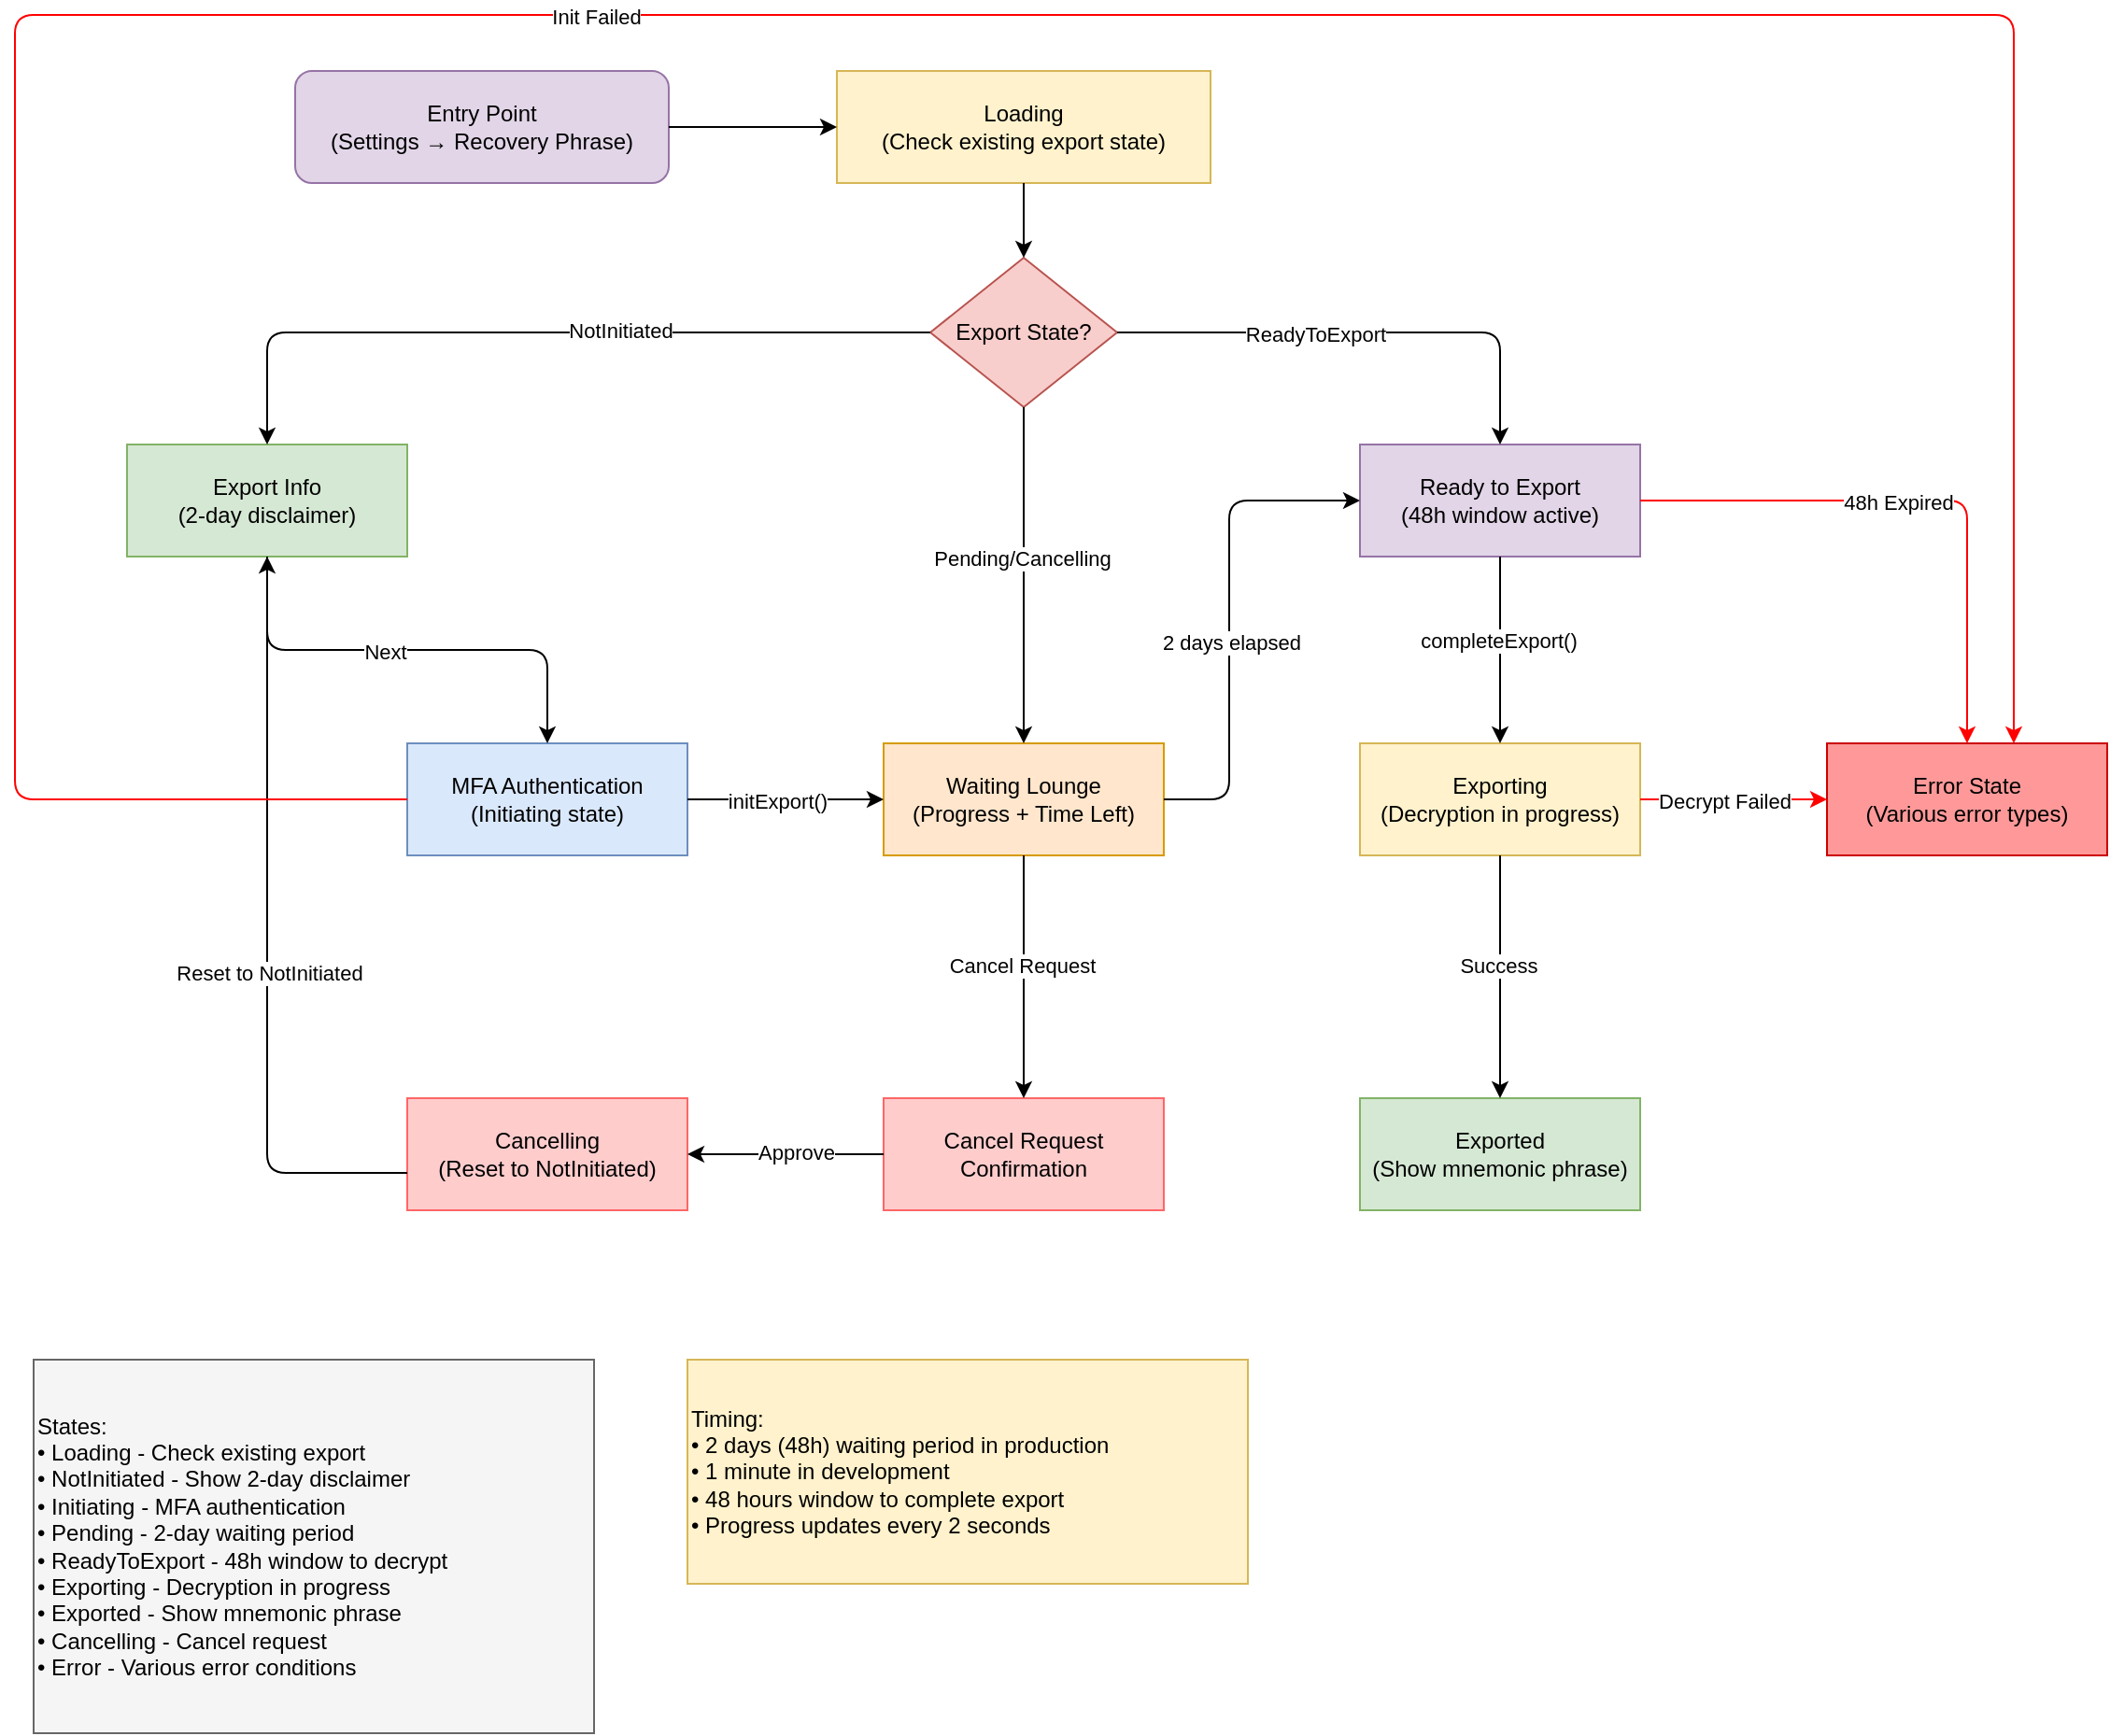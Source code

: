 <mxfile>
    <diagram id="gh1iMCYW_ueQ46zEKvBv" name="Seedless Recovery Phrase Export Flow">
        <mxGraphModel dx="1819" dy="1086" grid="1" gridSize="10" guides="1" tooltips="1" connect="1" arrows="1" fold="1" page="1" pageScale="1" pageWidth="1200" pageHeight="1600" math="0" shadow="0">
            <root>
                <mxCell id="0"/>
                <mxCell id="1" parent="0"/>
                <mxCell id="entry" value="Entry Point&#xa;(Settings → Recovery Phrase)" style="rounded=1;whiteSpace=wrap;html=1;fillColor=#e1d5e7;strokeColor=#9673a6;" parent="1" vertex="1">
                    <mxGeometry x="190" y="60" width="200" height="60" as="geometry"/>
                </mxCell>
                <mxCell id="loading" value="Loading&#xa;(Check existing export state)" style="rounded=0;whiteSpace=wrap;html=1;fillColor=#fff2cc;strokeColor=#d6b656;" parent="1" vertex="1">
                    <mxGeometry x="480" y="60" width="200" height="60" as="geometry"/>
                </mxCell>
                <mxCell id="stateDecision" value="Export State?" style="rhombus;whiteSpace=wrap;html=1;fillColor=#f8cecc;strokeColor=#b85450;" parent="1" vertex="1">
                    <mxGeometry x="530" y="160" width="100" height="80" as="geometry"/>
                </mxCell>
                <mxCell id="exportInfo" value="Export Info&#xa;(2-day disclaimer)" style="rounded=0;whiteSpace=wrap;html=1;fillColor=#d5e8d4;strokeColor=#82b366;" parent="1" vertex="1">
                    <mxGeometry x="100" y="260" width="150" height="60" as="geometry"/>
                </mxCell>
                <mxCell id="mfaAuth" value="MFA Authentication&#xa;(Initiating state)" style="rounded=0;whiteSpace=wrap;html=1;fillColor=#dae8fc;strokeColor=#6c8ebf;" parent="1" vertex="1">
                    <mxGeometry x="250" y="420" width="150" height="60" as="geometry"/>
                </mxCell>
                <mxCell id="waitingLounge" value="Waiting Lounge&#xa;(Progress + Time Left)" style="rounded=0;whiteSpace=wrap;html=1;fillColor=#ffe6cc;strokeColor=#d79b00;" parent="1" vertex="1">
                    <mxGeometry x="505" y="420" width="150" height="60" as="geometry"/>
                </mxCell>
                <mxCell id="readyToExport" value="Ready to Export&#xa;(48h window active)" style="rounded=0;whiteSpace=wrap;html=1;fillColor=#e1d5e7;strokeColor=#9673a6;" parent="1" vertex="1">
                    <mxGeometry x="760" y="260" width="150" height="60" as="geometry"/>
                </mxCell>
                <mxCell id="exporting" value="Exporting&#xa;(Decryption in progress)" style="rounded=0;whiteSpace=wrap;html=1;fillColor=#fff2cc;strokeColor=#d6b656;" parent="1" vertex="1">
                    <mxGeometry x="760" y="420" width="150" height="60" as="geometry"/>
                </mxCell>
                <mxCell id="exported" value="Exported&#xa;(Show mnemonic phrase)" style="rounded=0;whiteSpace=wrap;html=1;fillColor=#d5e8d4;strokeColor=#82b366;" parent="1" vertex="1">
                    <mxGeometry x="760" y="610" width="150" height="60" as="geometry"/>
                </mxCell>
                <mxCell id="cancelRequest" value="Cancel Request&#xa;Confirmation" style="rounded=0;whiteSpace=wrap;html=1;fillColor=#ffcccc;strokeColor=#ff6666;" parent="1" vertex="1">
                    <mxGeometry x="505" y="610" width="150" height="60" as="geometry"/>
                </mxCell>
                <mxCell id="cancelling" value="Cancelling&#xa;(Reset to NotInitiated)" style="rounded=0;whiteSpace=wrap;html=1;fillColor=#ffcccc;strokeColor=#ff6666;" parent="1" vertex="1">
                    <mxGeometry x="250" y="610" width="150" height="60" as="geometry"/>
                </mxCell>
                <mxCell id="errorState" value="Error State&#xa;(Various error types)" style="rounded=0;whiteSpace=wrap;html=1;fillColor=#ff9999;strokeColor=#cc0000;" parent="1" vertex="1">
                    <mxGeometry x="1010" y="420" width="150" height="60" as="geometry"/>
                </mxCell>
                <mxCell id="e1" style="edgeStyle=orthogonalEdgeStyle;html=1;" parent="1" source="entry" target="loading" edge="1">
                    <mxGeometry relative="1" as="geometry"/>
                </mxCell>
                <mxCell id="e2" style="edgeStyle=orthogonalEdgeStyle;html=1;" parent="1" source="loading" target="stateDecision" edge="1">
                    <mxGeometry relative="1" as="geometry"/>
                </mxCell>
                <mxCell id="e3" style="edgeStyle=orthogonalEdgeStyle;html=1;" parent="1" source="stateDecision" target="exportInfo" edge="1">
                    <mxGeometry relative="1" as="geometry"/>
                </mxCell>
                <mxCell id="l1" value="NotInitiated" style="edgeLabel;html=1;align=center;verticalAlign=middle;resizable=0;points=[];" parent="e3" vertex="1" connectable="0">
                    <mxGeometry x="-0.2" y="-1" relative="1" as="geometry">
                        <mxPoint as="offset"/>
                    </mxGeometry>
                </mxCell>
                <mxCell id="e4" style="edgeStyle=orthogonalEdgeStyle;html=1;" parent="1" source="stateDecision" target="waitingLounge" edge="1">
                    <mxGeometry relative="1" as="geometry"/>
                </mxCell>
                <mxCell id="l2" value="Pending/Cancelling" style="edgeLabel;html=1;align=center;verticalAlign=middle;resizable=0;points=[];" parent="e4" vertex="1" connectable="0">
                    <mxGeometry x="-0.1" y="-1" relative="1" as="geometry">
                        <mxPoint as="offset"/>
                    </mxGeometry>
                </mxCell>
                <mxCell id="e5" style="edgeStyle=orthogonalEdgeStyle;html=1;" parent="1" source="stateDecision" target="readyToExport" edge="1">
                    <mxGeometry relative="1" as="geometry"/>
                </mxCell>
                <mxCell id="l3" value="ReadyToExport" style="edgeLabel;html=1;align=center;verticalAlign=middle;resizable=0;points=[];" parent="e5" vertex="1" connectable="0">
                    <mxGeometry x="-0.2" y="-1" relative="1" as="geometry">
                        <mxPoint as="offset"/>
                    </mxGeometry>
                </mxCell>
                <mxCell id="e6" style="edgeStyle=orthogonalEdgeStyle;html=1;" parent="1" source="exportInfo" target="mfaAuth" edge="1">
                    <mxGeometry relative="1" as="geometry"/>
                </mxCell>
                <mxCell id="l4" value="Next" style="edgeLabel;html=1;align=center;verticalAlign=middle;resizable=0;points=[];" parent="e6" vertex="1" connectable="0">
                    <mxGeometry x="-0.1" y="-1" relative="1" as="geometry">
                        <mxPoint as="offset"/>
                    </mxGeometry>
                </mxCell>
                <mxCell id="e7" style="edgeStyle=orthogonalEdgeStyle;html=1;" parent="1" source="mfaAuth" target="waitingLounge" edge="1">
                    <mxGeometry relative="1" as="geometry"/>
                </mxCell>
                <mxCell id="l5" value="initExport()" style="edgeLabel;html=1;align=center;verticalAlign=middle;resizable=0;points=[];" parent="e7" vertex="1" connectable="0">
                    <mxGeometry x="-0.1" y="-1" relative="1" as="geometry">
                        <mxPoint as="offset"/>
                    </mxGeometry>
                </mxCell>
                <mxCell id="e8" style="edgeStyle=orthogonalEdgeStyle;html=1;" parent="1" source="waitingLounge" target="readyToExport" edge="1">
                    <mxGeometry relative="1" as="geometry">
                        <Array as="points">
                            <mxPoint x="690" y="450"/>
                            <mxPoint x="690" y="290"/>
                        </Array>
                    </mxGeometry>
                </mxCell>
                <mxCell id="l6" value="2 days elapsed" style="edgeLabel;html=1;align=center;verticalAlign=middle;resizable=0;points=[];" parent="e8" vertex="1" connectable="0">
                    <mxGeometry x="-0.1" y="-1" relative="1" as="geometry">
                        <mxPoint as="offset"/>
                    </mxGeometry>
                </mxCell>
                <mxCell id="e9" style="edgeStyle=orthogonalEdgeStyle;html=1;" parent="1" source="readyToExport" target="exporting" edge="1">
                    <mxGeometry relative="1" as="geometry"/>
                </mxCell>
                <mxCell id="l7" value="completeExport()" style="edgeLabel;html=1;align=center;verticalAlign=middle;resizable=0;points=[];" parent="e9" vertex="1" connectable="0">
                    <mxGeometry x="-0.1" y="-1" relative="1" as="geometry">
                        <mxPoint as="offset"/>
                    </mxGeometry>
                </mxCell>
                <mxCell id="e10" style="edgeStyle=orthogonalEdgeStyle;html=1;" parent="1" source="exporting" target="exported" edge="1">
                    <mxGeometry relative="1" as="geometry"/>
                </mxCell>
                <mxCell id="l8" value="Success" style="edgeLabel;html=1;align=center;verticalAlign=middle;resizable=0;points=[];" parent="e10" vertex="1" connectable="0">
                    <mxGeometry x="-0.1" y="-1" relative="1" as="geometry">
                        <mxPoint as="offset"/>
                    </mxGeometry>
                </mxCell>
                <mxCell id="e11" style="edgeStyle=orthogonalEdgeStyle;html=1;" parent="1" source="waitingLounge" target="cancelRequest" edge="1">
                    <mxGeometry relative="1" as="geometry"/>
                </mxCell>
                <mxCell id="l9" value="Cancel Request" style="edgeLabel;html=1;align=center;verticalAlign=middle;resizable=0;points=[];" parent="e11" vertex="1" connectable="0">
                    <mxGeometry x="-0.1" y="-1" relative="1" as="geometry">
                        <mxPoint as="offset"/>
                    </mxGeometry>
                </mxCell>
                <mxCell id="e12" style="edgeStyle=orthogonalEdgeStyle;html=1;" parent="1" source="cancelRequest" target="cancelling" edge="1">
                    <mxGeometry relative="1" as="geometry"/>
                </mxCell>
                <mxCell id="l10" value="Approve" style="edgeLabel;html=1;align=center;verticalAlign=middle;resizable=0;points=[];" parent="e12" vertex="1" connectable="0">
                    <mxGeometry x="-0.1" y="-1" relative="1" as="geometry">
                        <mxPoint as="offset"/>
                    </mxGeometry>
                </mxCell>
                <mxCell id="e13" style="edgeStyle=orthogonalEdgeStyle;html=1;" parent="1" source="cancelling" target="exportInfo" edge="1">
                    <mxGeometry relative="1" as="geometry">
                        <Array as="points">
                            <mxPoint x="175" y="650"/>
                        </Array>
                    </mxGeometry>
                </mxCell>
                <mxCell id="l11" value="Reset to NotInitiated" style="edgeLabel;html=1;align=center;verticalAlign=middle;resizable=0;points=[];" parent="e13" vertex="1" connectable="0">
                    <mxGeometry x="-0.1" y="-1" relative="1" as="geometry">
                        <mxPoint as="offset"/>
                    </mxGeometry>
                </mxCell>
                <mxCell id="e14" style="edgeStyle=orthogonalEdgeStyle;html=1;strokeColor=#ff0000;" parent="1" source="mfaAuth" target="errorState" edge="1">
                    <mxGeometry relative="1" as="geometry">
                        <Array as="points">
                            <mxPoint x="40" y="450"/>
                            <mxPoint x="40" y="30"/>
                            <mxPoint x="1110" y="30"/>
                        </Array>
                    </mxGeometry>
                </mxCell>
                <mxCell id="l12" value="Init Failed" style="edgeLabel;html=1;align=center;verticalAlign=middle;resizable=0;points=[];color=#ff0000;" parent="e14" vertex="1" connectable="0">
                    <mxGeometry x="-0.1" y="-1" relative="1" as="geometry">
                        <mxPoint as="offset"/>
                    </mxGeometry>
                </mxCell>
                <mxCell id="e15" style="edgeStyle=orthogonalEdgeStyle;html=1;strokeColor=#ff0000;" parent="1" source="exporting" target="errorState" edge="1">
                    <mxGeometry relative="1" as="geometry"/>
                </mxCell>
                <mxCell id="l13" value="Decrypt Failed" style="edgeLabel;html=1;align=center;verticalAlign=middle;resizable=0;points=[];color=#ff0000;" parent="e15" vertex="1" connectable="0">
                    <mxGeometry x="-0.1" y="-1" relative="1" as="geometry">
                        <mxPoint as="offset"/>
                    </mxGeometry>
                </mxCell>
                <mxCell id="e16" style="edgeStyle=orthogonalEdgeStyle;html=1;strokeColor=#ff0000;" parent="1" source="readyToExport" target="errorState" edge="1">
                    <mxGeometry relative="1" as="geometry">
                        <Array as="points">
                            <mxPoint x="1085" y="290"/>
                        </Array>
                    </mxGeometry>
                </mxCell>
                <mxCell id="l14" value="48h Expired" style="edgeLabel;html=1;align=center;verticalAlign=middle;resizable=0;points=[];color=#ff0000;" parent="e16" vertex="1" connectable="0">
                    <mxGeometry x="-0.1" y="-1" relative="1" as="geometry">
                        <mxPoint as="offset"/>
                    </mxGeometry>
                </mxCell>
                <mxCell id="legend" value="States:&#xa;• Loading - Check existing export&#xa;• NotInitiated - Show 2-day disclaimer&#xa;• Initiating - MFA authentication&#xa;• Pending - 2-day waiting period&#xa;• ReadyToExport - 48h window to decrypt&#xa;• Exporting - Decryption in progress&#xa;• Exported - Show mnemonic phrase&#xa;• Cancelling - Cancel request&#xa;• Error - Various error conditions" style="rounded=0;whiteSpace=wrap;html=1;align=left;fillColor=#f5f5f5;strokeColor=#666666;" parent="1" vertex="1">
                    <mxGeometry x="50" y="750" width="300" height="200" as="geometry"/>
                </mxCell>
                <mxCell id="timeInfo" value="Timing:&#xa;• 2 days (48h) waiting period in production&#xa;• 1 minute in development&#xa;• 48 hours window to complete export&#xa;• Progress updates every 2 seconds" style="rounded=0;whiteSpace=wrap;html=1;align=left;fillColor=#fff2cc;strokeColor=#d6b656;" parent="1" vertex="1">
                    <mxGeometry x="400" y="750" width="300" height="120" as="geometry"/>
                </mxCell>
            </root>
        </mxGraphModel>
    </diagram>
</mxfile>